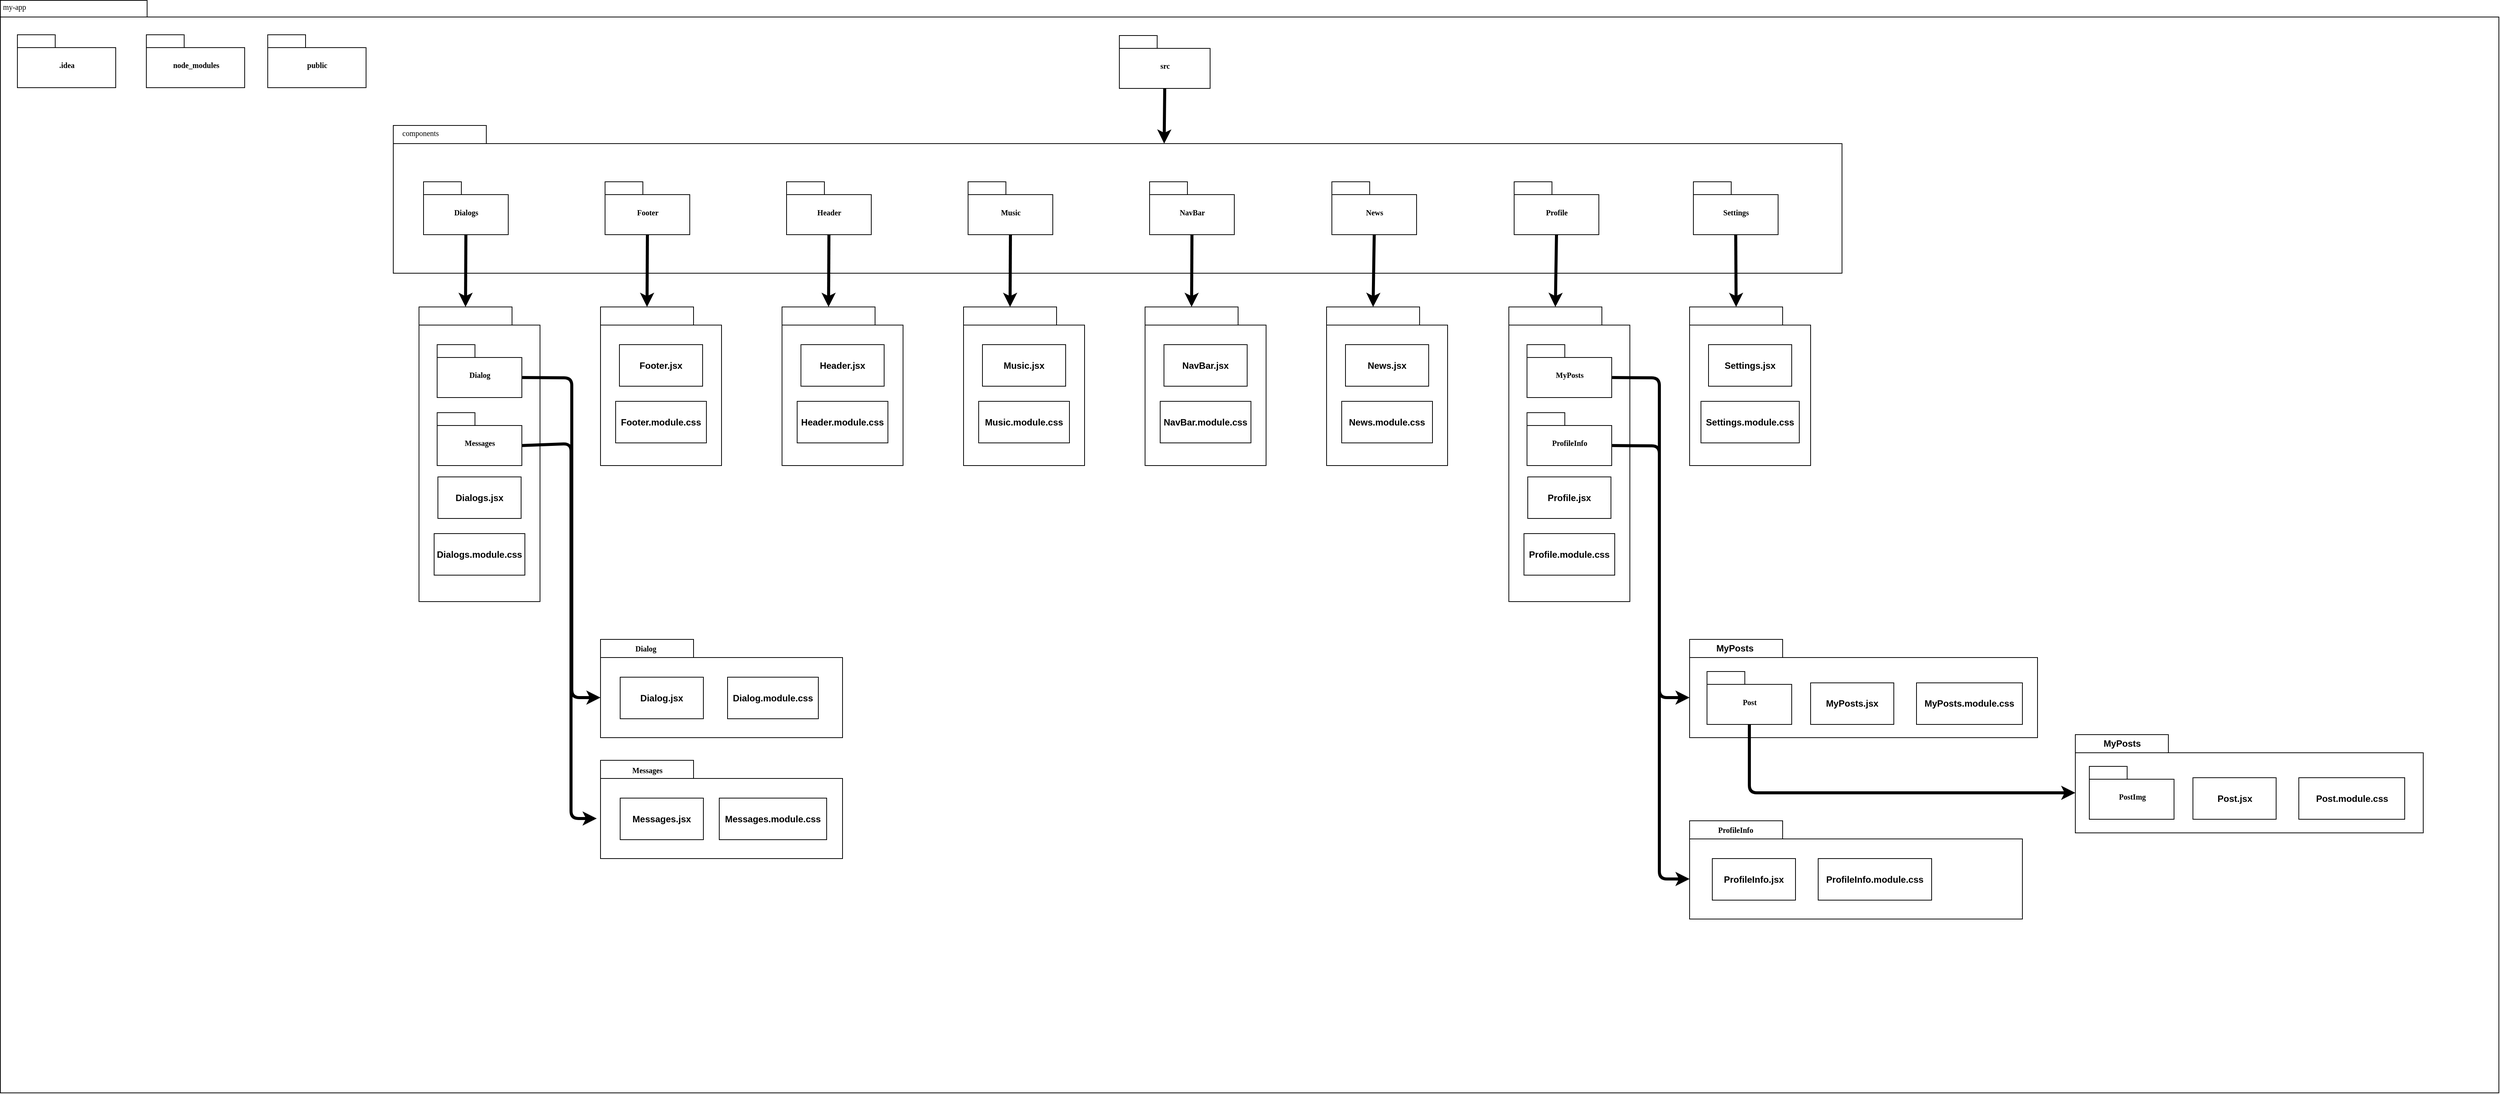 <mxfile version="12.7.4" type="device"><diagram name="Page-1" id="b5b7bab2-c9e2-2cf4-8b2a-24fd1a2a6d21"><mxGraphModel dx="3460" dy="1663" grid="1" gridSize="10" guides="1" tooltips="1" connect="1" arrows="1" fold="1" page="1" pageScale="1" pageWidth="827" pageHeight="1169" background="#ffffff" math="0" shadow="0"><root><mxCell id="0"/><mxCell id="1" parent="0"/><mxCell id="6e0c8c40b5770093-72" value="" style="shape=folder;fontStyle=1;spacingTop=10;tabWidth=194;tabHeight=22;tabPosition=left;html=1;rounded=0;shadow=0;comic=0;labelBackgroundColor=none;strokeWidth=1;fillColor=none;fontFamily=Verdana;fontSize=10;align=center;" parent="1" vertex="1"><mxGeometry x="326.5" y="114.5" width="3303.5" height="1445.5" as="geometry"/></mxCell><mxCell id="6e0c8c40b5770093-6" value="" style="group" parent="1" vertex="1" connectable="0"><mxGeometry x="349" y="160" width="130" height="70" as="geometry"/></mxCell><mxCell id="6e0c8c40b5770093-4" value=".idea" style="shape=folder;fontStyle=1;spacingTop=10;tabWidth=50;tabHeight=17;tabPosition=left;html=1;rounded=0;shadow=0;comic=0;labelBackgroundColor=none;strokeWidth=1;fontFamily=Verdana;fontSize=10;align=center;" parent="6e0c8c40b5770093-6" vertex="1"><mxGeometry width="130" height="70" as="geometry"/></mxCell><mxCell id="6e0c8c40b5770093-7" value="" style="group" parent="1" vertex="1" connectable="0"><mxGeometry x="519.5" y="160" width="130" height="70" as="geometry"/></mxCell><mxCell id="6e0c8c40b5770093-8" value="node_modules" style="shape=folder;fontStyle=1;spacingTop=10;tabWidth=50;tabHeight=17;tabPosition=left;html=1;rounded=0;shadow=0;comic=0;labelBackgroundColor=none;strokeWidth=1;fontFamily=Verdana;fontSize=10;align=center;" parent="6e0c8c40b5770093-7" vertex="1"><mxGeometry width="130" height="70" as="geometry"/></mxCell><mxCell id="6e0c8c40b5770093-30" value="" style="group" parent="1" vertex="1" connectable="0"><mxGeometry x="1051.5" y="295.5" width="2250" height="820" as="geometry"/></mxCell><mxCell id="6e0c8c40b5770093-24" value="" style="group" parent="6e0c8c40b5770093-30" vertex="1" connectable="0"><mxGeometry width="2250" height="820" as="geometry"/></mxCell><mxCell id="6e0c8c40b5770093-25" value="" style="shape=folder;fontStyle=1;spacingTop=10;tabWidth=123;tabHeight=24;tabPosition=left;html=1;rounded=0;shadow=0;comic=0;labelBackgroundColor=none;strokeWidth=1;fontFamily=Verdana;fontSize=10;align=center;" parent="6e0c8c40b5770093-24" vertex="1"><mxGeometry x="-205.5" y="-15.5" width="1915.5" height="195.5" as="geometry"/></mxCell><mxCell id="JlHe7RKB8TiiSSKbQ3wD-9" value="components" style="text;html=1;align=left;verticalAlign=top;spacingTop=-4;fontSize=10;fontFamily=Verdana" vertex="1" parent="6e0c8c40b5770093-24"><mxGeometry x="-195.9" y="-13.5" width="105.9" height="20" as="geometry"/></mxCell><mxCell id="6e0c8c40b5770093-31" value="Footer" style="shape=folder;fontStyle=1;spacingTop=10;tabWidth=50;tabHeight=17;tabPosition=left;html=1;rounded=0;shadow=0;comic=0;labelBackgroundColor=none;strokeWidth=1;fontFamily=Verdana;fontSize=10;align=center;" parent="6e0c8c40b5770093-24" vertex="1"><mxGeometry x="74.5" y="59" width="112" height="70" as="geometry"/></mxCell><mxCell id="6e0c8c40b5770093-28" value="Header" style="shape=folder;fontStyle=1;spacingTop=10;tabWidth=50;tabHeight=17;tabPosition=left;html=1;rounded=0;shadow=0;comic=0;labelBackgroundColor=none;strokeWidth=1;fontFamily=Verdana;fontSize=10;align=center;" parent="6e0c8c40b5770093-24" vertex="1"><mxGeometry x="314.5" y="59" width="112" height="70" as="geometry"/></mxCell><mxCell id="JlHe7RKB8TiiSSKbQ3wD-10" value="Music" style="shape=folder;fontStyle=1;spacingTop=10;tabWidth=50;tabHeight=17;tabPosition=left;html=1;rounded=0;shadow=0;comic=0;labelBackgroundColor=none;strokeWidth=1;fontFamily=Verdana;fontSize=10;align=center;" vertex="1" parent="6e0c8c40b5770093-24"><mxGeometry x="554.5" y="59" width="112" height="70" as="geometry"/></mxCell><mxCell id="JlHe7RKB8TiiSSKbQ3wD-19" value="NavBar" style="shape=folder;fontStyle=1;spacingTop=10;tabWidth=50;tabHeight=17;tabPosition=left;html=1;rounded=0;shadow=0;comic=0;labelBackgroundColor=none;strokeWidth=1;fontFamily=Verdana;fontSize=10;align=center;" vertex="1" parent="6e0c8c40b5770093-24"><mxGeometry x="794.5" y="59" width="112" height="70" as="geometry"/></mxCell><mxCell id="JlHe7RKB8TiiSSKbQ3wD-20" value="News&lt;span style=&quot;color: rgba(0 , 0 , 0 , 0) ; font-family: monospace ; font-size: 0px ; font-weight: 400&quot;&gt;%3CmxGraphModel%3E%3Croot%3E%3CmxCell%20id%3D%220%22%2F%3E%3CmxCell%20id%3D%221%22%20parent%3D%220%22%2F%3E%3CmxCell%20id%3D%222%22%20value%3D%22Header%22%20style%3D%22shape%3Dfolder%3BfontStyle%3D1%3BspacingTop%3D10%3BtabWidth%3D50%3BtabHeight%3D17%3BtabPosition%3Dleft%3Bhtml%3D1%3Brounded%3D0%3Bshadow%3D0%3Bcomic%3D0%3BlabelBackgroundColor%3Dnone%3BstrokeWidth%3D1%3BfontFamily%3DVerdana%3BfontSize%3D10%3Balign%3Dcenter%3B%22%20vertex%3D%221%22%20parent%3D%221%22%3E%3CmxGeometry%20x%3D%221104.5%22%20y%3D%22550%22%20width%3D%22112%22%20height%3D%2270%22%20as%3D%22geometry%22%2F%3E%3C%2FmxCell%3E%3C%2Froot%3E%3C%2FmxGraphModel%3E&lt;/span&gt;" style="shape=folder;fontStyle=1;spacingTop=10;tabWidth=50;tabHeight=17;tabPosition=left;html=1;rounded=0;shadow=0;comic=0;labelBackgroundColor=none;strokeWidth=1;fontFamily=Verdana;fontSize=10;align=center;" vertex="1" parent="6e0c8c40b5770093-24"><mxGeometry x="1035.5" y="59" width="112" height="70" as="geometry"/></mxCell><mxCell id="JlHe7RKB8TiiSSKbQ3wD-21" value="Profile" style="shape=folder;fontStyle=1;spacingTop=10;tabWidth=50;tabHeight=17;tabPosition=left;html=1;rounded=0;shadow=0;comic=0;labelBackgroundColor=none;strokeWidth=1;fontFamily=Verdana;fontSize=10;align=center;" vertex="1" parent="6e0c8c40b5770093-24"><mxGeometry x="1276.5" y="59" width="112" height="70" as="geometry"/></mxCell><mxCell id="JlHe7RKB8TiiSSKbQ3wD-22" value="Settings" style="shape=folder;fontStyle=1;spacingTop=10;tabWidth=50;tabHeight=17;tabPosition=left;html=1;rounded=0;shadow=0;comic=0;labelBackgroundColor=none;strokeWidth=1;fontFamily=Verdana;fontSize=10;align=center;" vertex="1" parent="6e0c8c40b5770093-24"><mxGeometry x="1513.5" y="59" width="112" height="70" as="geometry"/></mxCell><mxCell id="6e0c8c40b5770093-27" value="Dialogs" style="shape=folder;fontStyle=1;spacingTop=10;tabWidth=50;tabHeight=17;tabPosition=left;html=1;rounded=0;shadow=0;comic=0;labelBackgroundColor=none;strokeWidth=1;fontFamily=Verdana;fontSize=10;align=center;" parent="6e0c8c40b5770093-24" vertex="1"><mxGeometry x="-165.5" y="59" width="112" height="70" as="geometry"/></mxCell><mxCell id="6e0c8c40b5770093-73" value="my-app" style="text;html=1;align=left;verticalAlign=top;spacingTop=-4;fontSize=10;fontFamily=Verdana" parent="1" vertex="1"><mxGeometry x="327.5" y="114.5" width="130" height="20" as="geometry"/></mxCell><mxCell id="JlHe7RKB8TiiSSKbQ3wD-2" value="" style="group" vertex="1" connectable="0" parent="1"><mxGeometry x="680" y="160" width="130" height="70" as="geometry"/></mxCell><mxCell id="JlHe7RKB8TiiSSKbQ3wD-3" value="public" style="shape=folder;fontStyle=1;spacingTop=10;tabWidth=50;tabHeight=17;tabPosition=left;html=1;rounded=0;shadow=0;comic=0;labelBackgroundColor=none;strokeWidth=1;fontFamily=Verdana;fontSize=10;align=center;" vertex="1" parent="JlHe7RKB8TiiSSKbQ3wD-2"><mxGeometry width="130" height="70" as="geometry"/></mxCell><mxCell id="JlHe7RKB8TiiSSKbQ3wD-23" value="" style="shape=folder;fontStyle=1;spacingTop=10;tabWidth=123;tabHeight=24;tabPosition=left;html=1;rounded=0;shadow=0;comic=0;labelBackgroundColor=none;strokeColor=#000000;strokeWidth=1;fillColor=#ffffff;fontFamily=Verdana;fontSize=10;fontColor=#000000;align=center;" vertex="1" parent="1"><mxGeometry x="880" y="520.07" width="160" height="389.93" as="geometry"/></mxCell><mxCell id="JlHe7RKB8TiiSSKbQ3wD-25" value="Dialog" style="shape=folder;fontStyle=1;spacingTop=10;tabWidth=50;tabHeight=17;tabPosition=left;html=1;rounded=0;shadow=0;comic=0;labelBackgroundColor=none;strokeWidth=1;fontFamily=Verdana;fontSize=10;align=center;" vertex="1" parent="1"><mxGeometry x="904" y="570" width="112" height="70" as="geometry"/></mxCell><mxCell id="JlHe7RKB8TiiSSKbQ3wD-26" value="Messages" style="shape=folder;fontStyle=1;spacingTop=10;tabWidth=50;tabHeight=17;tabPosition=left;html=1;rounded=0;shadow=0;comic=0;labelBackgroundColor=none;strokeWidth=1;fontFamily=Verdana;fontSize=10;align=center;" vertex="1" parent="1"><mxGeometry x="904" y="660" width="112" height="70" as="geometry"/></mxCell><mxCell id="JlHe7RKB8TiiSSKbQ3wD-27" value="&lt;b&gt;Dialogs.jsx&lt;/b&gt;" style="rounded=0;whiteSpace=wrap;html=1;" vertex="1" parent="1"><mxGeometry x="905" y="745" width="110" height="55" as="geometry"/></mxCell><mxCell id="JlHe7RKB8TiiSSKbQ3wD-28" value="&lt;b&gt;Dialogs.module.css&lt;/b&gt;" style="rounded=0;whiteSpace=wrap;html=1;" vertex="1" parent="1"><mxGeometry x="900" y="820" width="120" height="55" as="geometry"/></mxCell><mxCell id="JlHe7RKB8TiiSSKbQ3wD-30" value="" style="endArrow=classic;html=1;exitX=0.5;exitY=1;exitDx=0;exitDy=0;exitPerimeter=0;entryX=0;entryY=0;entryDx=61.5;entryDy=0;entryPerimeter=0;strokeWidth=4;" edge="1" parent="1" source="6e0c8c40b5770093-27" target="JlHe7RKB8TiiSSKbQ3wD-23"><mxGeometry width="50" height="50" relative="1" as="geometry"><mxPoint x="890" y="540" as="sourcePoint"/><mxPoint x="940" y="490" as="targetPoint"/></mxGeometry></mxCell><mxCell id="JlHe7RKB8TiiSSKbQ3wD-31" value="" style="shape=folder;fontStyle=1;spacingTop=10;tabWidth=123;tabHeight=24;tabPosition=left;html=1;rounded=0;shadow=0;comic=0;labelBackgroundColor=none;strokeColor=#000000;strokeWidth=1;fillColor=#ffffff;fontFamily=Verdana;fontSize=10;fontColor=#000000;align=center;" vertex="1" parent="1"><mxGeometry x="1120" y="520.07" width="160" height="209.93" as="geometry"/></mxCell><mxCell id="JlHe7RKB8TiiSSKbQ3wD-34" value="" style="endArrow=classic;html=1;exitX=0.5;exitY=1;exitDx=0;exitDy=0;exitPerimeter=0;entryX=0;entryY=0;entryDx=61.5;entryDy=0;entryPerimeter=0;strokeWidth=4;" edge="1" parent="1" source="6e0c8c40b5770093-31" target="JlHe7RKB8TiiSSKbQ3wD-31"><mxGeometry width="50" height="50" relative="1" as="geometry"><mxPoint x="1180" y="427.21" as="sourcePoint"/><mxPoint x="1181" y="522.78" as="targetPoint"/></mxGeometry></mxCell><mxCell id="JlHe7RKB8TiiSSKbQ3wD-35" value="&lt;b&gt;Footer.jsx&lt;/b&gt;" style="rounded=0;whiteSpace=wrap;html=1;" vertex="1" parent="1"><mxGeometry x="1145" y="570" width="110" height="55" as="geometry"/></mxCell><mxCell id="JlHe7RKB8TiiSSKbQ3wD-36" value="&lt;b&gt;Footer.module.css&lt;/b&gt;" style="rounded=0;whiteSpace=wrap;html=1;" vertex="1" parent="1"><mxGeometry x="1140" y="645" width="120" height="55" as="geometry"/></mxCell><mxCell id="JlHe7RKB8TiiSSKbQ3wD-37" value="" style="shape=folder;fontStyle=1;spacingTop=10;tabWidth=123;tabHeight=24;tabPosition=left;html=1;rounded=0;shadow=0;comic=0;labelBackgroundColor=none;strokeColor=#000000;strokeWidth=1;fillColor=#ffffff;fontFamily=Verdana;fontSize=10;fontColor=#000000;align=center;" vertex="1" parent="1"><mxGeometry x="1360" y="520.07" width="160" height="209.93" as="geometry"/></mxCell><mxCell id="JlHe7RKB8TiiSSKbQ3wD-38" value="" style="endArrow=classic;html=1;exitX=0.5;exitY=1;exitDx=0;exitDy=0;exitPerimeter=0;entryX=0;entryY=0;entryDx=61.5;entryDy=0;entryPerimeter=0;strokeWidth=4;" edge="1" parent="1" source="6e0c8c40b5770093-28" target="JlHe7RKB8TiiSSKbQ3wD-37"><mxGeometry width="50" height="50" relative="1" as="geometry"><mxPoint x="1390.5" y="445.5" as="sourcePoint"/><mxPoint x="1390.0" y="541.07" as="targetPoint"/></mxGeometry></mxCell><mxCell id="JlHe7RKB8TiiSSKbQ3wD-39" value="" style="shape=folder;fontStyle=1;spacingTop=10;tabWidth=123;tabHeight=24;tabPosition=left;html=1;rounded=0;shadow=0;comic=0;labelBackgroundColor=none;strokeColor=#000000;strokeWidth=1;fillColor=#ffffff;fontFamily=Verdana;fontSize=10;fontColor=#000000;align=center;" vertex="1" parent="1"><mxGeometry x="1600" y="520.07" width="160" height="209.93" as="geometry"/></mxCell><mxCell id="JlHe7RKB8TiiSSKbQ3wD-40" value="" style="endArrow=classic;html=1;exitX=0.5;exitY=1;exitDx=0;exitDy=0;exitPerimeter=0;entryX=0;entryY=0;entryDx=61.5;entryDy=0;entryPerimeter=0;strokeWidth=4;" edge="1" parent="1" source="JlHe7RKB8TiiSSKbQ3wD-10" target="JlHe7RKB8TiiSSKbQ3wD-39"><mxGeometry width="50" height="50" relative="1" as="geometry"><mxPoint x="1654.5" y="410" as="sourcePoint"/><mxPoint x="1654" y="505.57" as="targetPoint"/></mxGeometry></mxCell><mxCell id="JlHe7RKB8TiiSSKbQ3wD-41" value="" style="shape=folder;fontStyle=1;spacingTop=10;tabWidth=123;tabHeight=24;tabPosition=left;html=1;rounded=0;shadow=0;comic=0;labelBackgroundColor=none;strokeColor=#000000;strokeWidth=1;fillColor=#ffffff;fontFamily=Verdana;fontSize=10;fontColor=#000000;align=center;" vertex="1" parent="1"><mxGeometry x="1840" y="520.07" width="160" height="209.93" as="geometry"/></mxCell><mxCell id="JlHe7RKB8TiiSSKbQ3wD-42" value="" style="shape=folder;fontStyle=1;spacingTop=10;tabWidth=123;tabHeight=24;tabPosition=left;html=1;rounded=0;shadow=0;comic=0;labelBackgroundColor=none;strokeColor=#000000;strokeWidth=1;fillColor=#ffffff;fontFamily=Verdana;fontSize=10;fontColor=#000000;align=center;" vertex="1" parent="1"><mxGeometry x="2080" y="520.07" width="160" height="209.93" as="geometry"/></mxCell><mxCell id="JlHe7RKB8TiiSSKbQ3wD-43" value="" style="shape=folder;fontStyle=1;spacingTop=10;tabWidth=123;tabHeight=24;tabPosition=left;html=1;rounded=0;shadow=0;comic=0;labelBackgroundColor=none;strokeColor=#000000;strokeWidth=1;fillColor=#ffffff;fontFamily=Verdana;fontSize=10;fontColor=#000000;align=center;" vertex="1" parent="1"><mxGeometry x="2321" y="520.07" width="160" height="389.93" as="geometry"/></mxCell><mxCell id="JlHe7RKB8TiiSSKbQ3wD-44" value="" style="shape=folder;fontStyle=1;spacingTop=10;tabWidth=123;tabHeight=24;tabPosition=left;html=1;rounded=0;shadow=0;comic=0;labelBackgroundColor=none;strokeColor=#000000;strokeWidth=1;fillColor=#ffffff;fontFamily=Verdana;fontSize=10;fontColor=#000000;align=center;" vertex="1" parent="1"><mxGeometry x="2560" y="520.07" width="160" height="209.93" as="geometry"/></mxCell><mxCell id="JlHe7RKB8TiiSSKbQ3wD-6" value="src" style="shape=folder;fontStyle=1;spacingTop=10;tabWidth=50;tabHeight=17;tabPosition=left;html=1;rounded=0;shadow=0;comic=0;labelBackgroundColor=none;strokeWidth=1;fontFamily=Verdana;fontSize=10;align=center;" vertex="1" parent="1"><mxGeometry x="1806" y="161" width="120" height="70" as="geometry"/></mxCell><mxCell id="JlHe7RKB8TiiSSKbQ3wD-45" value="" style="endArrow=classic;html=1;exitX=0.5;exitY=1;exitDx=0;exitDy=0;exitPerimeter=0;entryX=0;entryY=0;entryDx=61.5;entryDy=0;entryPerimeter=0;strokeWidth=4;" edge="1" parent="1" source="JlHe7RKB8TiiSSKbQ3wD-19" target="JlHe7RKB8TiiSSKbQ3wD-41"><mxGeometry width="50" height="50" relative="1" as="geometry"><mxPoint x="1910.5" y="410" as="sourcePoint"/><mxPoint x="1910" y="505.57" as="targetPoint"/></mxGeometry></mxCell><mxCell id="JlHe7RKB8TiiSSKbQ3wD-46" value="" style="endArrow=classic;html=1;exitX=0.5;exitY=1;exitDx=0;exitDy=0;exitPerimeter=0;entryX=0;entryY=0;entryDx=61.5;entryDy=0;entryPerimeter=0;strokeWidth=4;" edge="1" parent="1" source="JlHe7RKB8TiiSSKbQ3wD-20" target="JlHe7RKB8TiiSSKbQ3wD-42"><mxGeometry width="50" height="50" relative="1" as="geometry"><mxPoint x="2140.5" y="424.5" as="sourcePoint"/><mxPoint x="2140" y="520.07" as="targetPoint"/></mxGeometry></mxCell><mxCell id="JlHe7RKB8TiiSSKbQ3wD-47" value="" style="endArrow=classic;html=1;exitX=0.5;exitY=1;exitDx=0;exitDy=0;exitPerimeter=0;entryX=0;entryY=0;entryDx=61.5;entryDy=0;entryPerimeter=0;strokeWidth=4;" edge="1" parent="1" source="JlHe7RKB8TiiSSKbQ3wD-21" target="JlHe7RKB8TiiSSKbQ3wD-43"><mxGeometry width="50" height="50" relative="1" as="geometry"><mxPoint x="2371.5" y="410" as="sourcePoint"/><mxPoint x="2370.0" y="505.57" as="targetPoint"/></mxGeometry></mxCell><mxCell id="JlHe7RKB8TiiSSKbQ3wD-48" value="" style="endArrow=classic;html=1;exitX=0.5;exitY=1;exitDx=0;exitDy=0;exitPerimeter=0;entryX=0;entryY=0;entryDx=61.5;entryDy=0;entryPerimeter=0;strokeWidth=4;" edge="1" parent="1" source="JlHe7RKB8TiiSSKbQ3wD-22" target="JlHe7RKB8TiiSSKbQ3wD-44"><mxGeometry width="50" height="50" relative="1" as="geometry"><mxPoint x="2627.25" y="410" as="sourcePoint"/><mxPoint x="2625.75" y="505.57" as="targetPoint"/></mxGeometry></mxCell><mxCell id="JlHe7RKB8TiiSSKbQ3wD-49" value="" style="endArrow=classic;html=1;exitX=0.5;exitY=1;exitDx=0;exitDy=0;exitPerimeter=0;entryX=0;entryY=0;entryDx=1019.25;entryDy=24;entryPerimeter=0;strokeWidth=4;" edge="1" parent="1" source="JlHe7RKB8TiiSSKbQ3wD-6" target="6e0c8c40b5770093-25"><mxGeometry width="50" height="50" relative="1" as="geometry"><mxPoint x="1700.5" y="210" as="sourcePoint"/><mxPoint x="1700" y="305.57" as="targetPoint"/></mxGeometry></mxCell><mxCell id="JlHe7RKB8TiiSSKbQ3wD-50" value="&lt;b&gt;Header.jsx&lt;/b&gt;" style="rounded=0;whiteSpace=wrap;html=1;" vertex="1" parent="1"><mxGeometry x="1385" y="570" width="110" height="55" as="geometry"/></mxCell><mxCell id="JlHe7RKB8TiiSSKbQ3wD-51" value="&lt;b&gt;Header.module.css&lt;/b&gt;" style="rounded=0;whiteSpace=wrap;html=1;" vertex="1" parent="1"><mxGeometry x="1380" y="645" width="120" height="55" as="geometry"/></mxCell><mxCell id="JlHe7RKB8TiiSSKbQ3wD-52" value="&lt;b&gt;Music.jsx&lt;/b&gt;" style="rounded=0;whiteSpace=wrap;html=1;" vertex="1" parent="1"><mxGeometry x="1625" y="570" width="110" height="55" as="geometry"/></mxCell><mxCell id="JlHe7RKB8TiiSSKbQ3wD-53" value="&lt;b&gt;Music.module.css&lt;/b&gt;" style="rounded=0;whiteSpace=wrap;html=1;" vertex="1" parent="1"><mxGeometry x="1620" y="645" width="120" height="55" as="geometry"/></mxCell><mxCell id="JlHe7RKB8TiiSSKbQ3wD-54" value="&lt;b&gt;NavBar.jsx&lt;/b&gt;" style="rounded=0;whiteSpace=wrap;html=1;" vertex="1" parent="1"><mxGeometry x="1865" y="570" width="110" height="55" as="geometry"/></mxCell><mxCell id="JlHe7RKB8TiiSSKbQ3wD-55" value="&lt;b&gt;NavBar.module.css&lt;/b&gt;" style="rounded=0;whiteSpace=wrap;html=1;" vertex="1" parent="1"><mxGeometry x="1860" y="645" width="120" height="55" as="geometry"/></mxCell><mxCell id="JlHe7RKB8TiiSSKbQ3wD-56" value="&lt;b&gt;News.jsx&lt;/b&gt;" style="rounded=0;whiteSpace=wrap;html=1;" vertex="1" parent="1"><mxGeometry x="2105" y="570" width="110" height="55" as="geometry"/></mxCell><mxCell id="JlHe7RKB8TiiSSKbQ3wD-57" value="&lt;b&gt;News.module.css&lt;/b&gt;" style="rounded=0;whiteSpace=wrap;html=1;" vertex="1" parent="1"><mxGeometry x="2100" y="645" width="120" height="55" as="geometry"/></mxCell><mxCell id="JlHe7RKB8TiiSSKbQ3wD-63" value="MyPosts" style="shape=folder;fontStyle=1;spacingTop=10;tabWidth=50;tabHeight=17;tabPosition=left;html=1;rounded=0;shadow=0;comic=0;labelBackgroundColor=none;strokeWidth=1;fontFamily=Verdana;fontSize=10;align=center;" vertex="1" parent="1"><mxGeometry x="2345" y="570" width="112" height="70" as="geometry"/></mxCell><mxCell id="JlHe7RKB8TiiSSKbQ3wD-64" value="ProfileInfo" style="shape=folder;fontStyle=1;spacingTop=10;tabWidth=50;tabHeight=17;tabPosition=left;html=1;rounded=0;shadow=0;comic=0;labelBackgroundColor=none;strokeWidth=1;fontFamily=Verdana;fontSize=10;align=center;" vertex="1" parent="1"><mxGeometry x="2345" y="660" width="112" height="70" as="geometry"/></mxCell><mxCell id="JlHe7RKB8TiiSSKbQ3wD-65" value="&lt;b&gt;Profile.jsx&lt;/b&gt;" style="rounded=0;whiteSpace=wrap;html=1;" vertex="1" parent="1"><mxGeometry x="2346" y="745" width="110" height="55" as="geometry"/></mxCell><mxCell id="JlHe7RKB8TiiSSKbQ3wD-66" value="&lt;b&gt;Profile.module.css&lt;/b&gt;" style="rounded=0;whiteSpace=wrap;html=1;" vertex="1" parent="1"><mxGeometry x="2341" y="820" width="120" height="55" as="geometry"/></mxCell><mxCell id="JlHe7RKB8TiiSSKbQ3wD-67" value="&lt;b&gt;Settings.jsx&lt;/b&gt;" style="rounded=0;whiteSpace=wrap;html=1;" vertex="1" parent="1"><mxGeometry x="2585" y="570" width="110" height="55" as="geometry"/></mxCell><mxCell id="JlHe7RKB8TiiSSKbQ3wD-68" value="&lt;b&gt;Settings.module.css&lt;/b&gt;" style="rounded=0;whiteSpace=wrap;html=1;" vertex="1" parent="1"><mxGeometry x="2575" y="645" width="130" height="55" as="geometry"/></mxCell><mxCell id="JlHe7RKB8TiiSSKbQ3wD-69" value="" style="endArrow=classic;html=1;strokeWidth=4;exitX=0;exitY=0;exitDx=112;exitDy=43.5;exitPerimeter=0;entryX=0;entryY=0;entryDx=0;entryDy=77;entryPerimeter=0;" edge="1" parent="1" source="JlHe7RKB8TiiSSKbQ3wD-25" target="JlHe7RKB8TiiSSKbQ3wD-71"><mxGeometry width="50" height="50" relative="1" as="geometry"><mxPoint x="1018" y="613.5" as="sourcePoint"/><mxPoint x="1076.5" y="960" as="targetPoint"/><Array as="points"><mxPoint x="1082" y="614"/><mxPoint x="1082" y="1037"/></Array></mxGeometry></mxCell><mxCell id="JlHe7RKB8TiiSSKbQ3wD-71" value="" style="shape=folder;fontStyle=1;spacingTop=10;tabWidth=123;tabHeight=24;tabPosition=left;html=1;rounded=0;shadow=0;comic=0;labelBackgroundColor=none;strokeColor=#000000;strokeWidth=1;fillColor=#ffffff;fontFamily=Verdana;fontSize=10;fontColor=#000000;align=center;" vertex="1" parent="1"><mxGeometry x="1120" y="960" width="320" height="130" as="geometry"/></mxCell><mxCell id="JlHe7RKB8TiiSSKbQ3wD-72" value="&lt;b&gt;Dialog.jsx&lt;/b&gt;" style="rounded=0;whiteSpace=wrap;html=1;" vertex="1" parent="1"><mxGeometry x="1146" y="1010" width="110" height="55" as="geometry"/></mxCell><mxCell id="JlHe7RKB8TiiSSKbQ3wD-73" value="&lt;b&gt;Dialog.module.css&lt;/b&gt;" style="rounded=0;whiteSpace=wrap;html=1;" vertex="1" parent="1"><mxGeometry x="1288" y="1010" width="120" height="55" as="geometry"/></mxCell><mxCell id="JlHe7RKB8TiiSSKbQ3wD-74" value="" style="endArrow=classic;html=1;strokeWidth=4;entryX=0;entryY=0;entryDx=0;entryDy=77;entryPerimeter=0;exitX=0;exitY=0;exitDx=112;exitDy=43.5;exitPerimeter=0;" edge="1" parent="1" source="JlHe7RKB8TiiSSKbQ3wD-26"><mxGeometry width="50" height="50" relative="1" as="geometry"><mxPoint x="1060" y="710" as="sourcePoint"/><mxPoint x="1115" y="1197.0" as="targetPoint"/><Array as="points"><mxPoint x="1081" y="701"/><mxPoint x="1081" y="1197"/></Array></mxGeometry></mxCell><mxCell id="JlHe7RKB8TiiSSKbQ3wD-75" value="" style="shape=folder;fontStyle=1;spacingTop=10;tabWidth=123;tabHeight=24;tabPosition=left;html=1;rounded=0;shadow=0;comic=0;labelBackgroundColor=none;strokeColor=#000000;strokeWidth=1;fillColor=#ffffff;fontFamily=Verdana;fontSize=10;fontColor=#000000;align=center;" vertex="1" parent="1"><mxGeometry x="1120" y="1120" width="320" height="130" as="geometry"/></mxCell><mxCell id="JlHe7RKB8TiiSSKbQ3wD-76" value="&lt;b&gt;Messages.jsx&lt;/b&gt;" style="rounded=0;whiteSpace=wrap;html=1;" vertex="1" parent="1"><mxGeometry x="1146" y="1170" width="110" height="55" as="geometry"/></mxCell><mxCell id="JlHe7RKB8TiiSSKbQ3wD-77" value="&lt;b&gt;Messages.module.css&lt;/b&gt;" style="rounded=0;whiteSpace=wrap;html=1;" vertex="1" parent="1"><mxGeometry x="1277" y="1170" width="142" height="55" as="geometry"/></mxCell><mxCell id="JlHe7RKB8TiiSSKbQ3wD-78" value="&lt;span style=&quot;font-family: &amp;#34;verdana&amp;#34; ; font-size: 10px ; font-weight: 700 ; white-space: nowrap&quot;&gt;Dialog&lt;/span&gt;" style="text;html=1;strokeColor=none;fillColor=none;align=center;verticalAlign=middle;whiteSpace=wrap;rounded=0;" vertex="1" parent="1"><mxGeometry x="1120" y="962" width="120" height="20" as="geometry"/></mxCell><mxCell id="JlHe7RKB8TiiSSKbQ3wD-79" value="&lt;span style=&quot;font-family: &amp;#34;verdana&amp;#34; ; font-size: 10px ; font-weight: 700 ; white-space: nowrap&quot;&gt;Messages&lt;/span&gt;" style="text;html=1;strokeColor=none;fillColor=none;align=center;verticalAlign=middle;whiteSpace=wrap;rounded=0;" vertex="1" parent="1"><mxGeometry x="1122" y="1123" width="120" height="20" as="geometry"/></mxCell><mxCell id="JlHe7RKB8TiiSSKbQ3wD-80" value="" style="shape=folder;fontStyle=1;spacingTop=10;tabWidth=123;tabHeight=24;tabPosition=left;html=1;rounded=0;shadow=0;comic=0;labelBackgroundColor=none;strokeColor=#000000;strokeWidth=1;fillColor=#ffffff;fontFamily=Verdana;fontSize=10;fontColor=#000000;align=center;" vertex="1" parent="1"><mxGeometry x="2560" y="960" width="460" height="130" as="geometry"/></mxCell><mxCell id="JlHe7RKB8TiiSSKbQ3wD-81" value="" style="endArrow=classic;html=1;strokeWidth=4;entryX=0;entryY=0;entryDx=0;entryDy=77;entryPerimeter=0;exitX=0;exitY=0;exitDx=112;exitDy=43.5;exitPerimeter=0;" edge="1" parent="1" source="JlHe7RKB8TiiSSKbQ3wD-63" target="JlHe7RKB8TiiSSKbQ3wD-80"><mxGeometry width="50" height="50" relative="1" as="geometry"><mxPoint x="2150" y="930" as="sourcePoint"/><mxPoint x="2200" y="880" as="targetPoint"/><Array as="points"><mxPoint x="2520" y="614"/><mxPoint x="2520" y="1037"/></Array></mxGeometry></mxCell><mxCell id="JlHe7RKB8TiiSSKbQ3wD-82" value="Post" style="shape=folder;fontStyle=1;spacingTop=10;tabWidth=50;tabHeight=17;tabPosition=left;html=1;rounded=0;shadow=0;comic=0;labelBackgroundColor=none;strokeWidth=1;fontFamily=Verdana;fontSize=10;align=center;" vertex="1" parent="1"><mxGeometry x="2583" y="1002.5" width="112" height="70" as="geometry"/></mxCell><mxCell id="JlHe7RKB8TiiSSKbQ3wD-83" value="&lt;b&gt;MyPosts.jsx&lt;/b&gt;" style="rounded=0;whiteSpace=wrap;html=1;" vertex="1" parent="1"><mxGeometry x="2720" y="1017.5" width="110" height="55" as="geometry"/></mxCell><mxCell id="JlHe7RKB8TiiSSKbQ3wD-84" value="&lt;b&gt;MyPosts.module.css&lt;/b&gt;" style="rounded=0;whiteSpace=wrap;html=1;" vertex="1" parent="1"><mxGeometry x="2860" y="1017.5" width="140" height="55" as="geometry"/></mxCell><mxCell id="JlHe7RKB8TiiSSKbQ3wD-85" value="&lt;b&gt;MyPosts&lt;/b&gt;" style="text;html=1;strokeColor=none;fillColor=none;align=center;verticalAlign=middle;whiteSpace=wrap;rounded=0;" vertex="1" parent="1"><mxGeometry x="2560" y="962" width="120" height="20" as="geometry"/></mxCell><mxCell id="JlHe7RKB8TiiSSKbQ3wD-86" value="" style="shape=folder;fontStyle=1;spacingTop=10;tabWidth=123;tabHeight=24;tabPosition=left;html=1;rounded=0;shadow=0;comic=0;labelBackgroundColor=none;strokeColor=#000000;strokeWidth=1;fillColor=#ffffff;fontFamily=Verdana;fontSize=10;fontColor=#000000;align=center;" vertex="1" parent="1"><mxGeometry x="2560" y="1200" width="440" height="130" as="geometry"/></mxCell><mxCell id="JlHe7RKB8TiiSSKbQ3wD-87" value="" style="endArrow=classic;html=1;strokeWidth=4;entryX=0;entryY=0;entryDx=0;entryDy=77;entryPerimeter=0;exitX=0;exitY=0;exitDx=112;exitDy=43.5;exitPerimeter=0;" edge="1" parent="1" source="JlHe7RKB8TiiSSKbQ3wD-64" target="JlHe7RKB8TiiSSKbQ3wD-86"><mxGeometry width="50" height="50" relative="1" as="geometry"><mxPoint x="2610" y="930" as="sourcePoint"/><mxPoint x="2660" y="880" as="targetPoint"/><Array as="points"><mxPoint x="2520" y="704"/><mxPoint x="2520" y="1277"/></Array></mxGeometry></mxCell><mxCell id="JlHe7RKB8TiiSSKbQ3wD-88" value="&lt;b&gt;ProfileInfo.jsx&lt;/b&gt;" style="rounded=0;whiteSpace=wrap;html=1;" vertex="1" parent="1"><mxGeometry x="2590" y="1250" width="110" height="55" as="geometry"/></mxCell><mxCell id="JlHe7RKB8TiiSSKbQ3wD-89" value="&lt;b&gt;ProfileInfo.module.css&lt;/b&gt;" style="rounded=0;whiteSpace=wrap;html=1;" vertex="1" parent="1"><mxGeometry x="2730" y="1250" width="150" height="55" as="geometry"/></mxCell><mxCell id="JlHe7RKB8TiiSSKbQ3wD-90" value="&lt;span style=&quot;font-family: &amp;#34;verdana&amp;#34; ; font-size: 10px ; font-weight: 700 ; white-space: nowrap&quot;&gt;ProfileInfo&lt;/span&gt;" style="text;html=1;strokeColor=none;fillColor=none;align=center;verticalAlign=middle;whiteSpace=wrap;rounded=0;" vertex="1" parent="1"><mxGeometry x="2561" y="1202" width="120" height="20" as="geometry"/></mxCell><mxCell id="JlHe7RKB8TiiSSKbQ3wD-91" value="" style="shape=folder;fontStyle=1;spacingTop=10;tabWidth=123;tabHeight=24;tabPosition=left;html=1;rounded=0;shadow=0;comic=0;labelBackgroundColor=none;strokeColor=#000000;strokeWidth=1;fillColor=#ffffff;fontFamily=Verdana;fontSize=10;fontColor=#000000;align=center;" vertex="1" parent="1"><mxGeometry x="3070" y="1086" width="460" height="130" as="geometry"/></mxCell><mxCell id="JlHe7RKB8TiiSSKbQ3wD-92" value="" style="endArrow=classic;html=1;strokeWidth=4;entryX=0;entryY=0;entryDx=0;entryDy=77;entryPerimeter=0;exitX=0.5;exitY=1;exitDx=0;exitDy=0;exitPerimeter=0;" edge="1" parent="1" source="JlHe7RKB8TiiSSKbQ3wD-82" target="JlHe7RKB8TiiSSKbQ3wD-91"><mxGeometry width="50" height="50" relative="1" as="geometry"><mxPoint x="3010" y="1140" as="sourcePoint"/><mxPoint x="3060" y="1090" as="targetPoint"/><Array as="points"><mxPoint x="2639" y="1163"/></Array></mxGeometry></mxCell><mxCell id="JlHe7RKB8TiiSSKbQ3wD-94" value="PostImg" style="shape=folder;fontStyle=1;spacingTop=10;tabWidth=50;tabHeight=17;tabPosition=left;html=1;rounded=0;shadow=0;comic=0;labelBackgroundColor=none;strokeWidth=1;fontFamily=Verdana;fontSize=10;align=center;" vertex="1" parent="1"><mxGeometry x="3088.5" y="1128" width="112" height="70" as="geometry"/></mxCell><mxCell id="JlHe7RKB8TiiSSKbQ3wD-95" value="&lt;b&gt;Post.jsx&lt;/b&gt;" style="rounded=0;whiteSpace=wrap;html=1;" vertex="1" parent="1"><mxGeometry x="3225.5" y="1143" width="110" height="55" as="geometry"/></mxCell><mxCell id="JlHe7RKB8TiiSSKbQ3wD-96" value="&lt;b&gt;Post.module.css&lt;/b&gt;" style="rounded=0;whiteSpace=wrap;html=1;" vertex="1" parent="1"><mxGeometry x="3365.5" y="1143" width="140" height="55" as="geometry"/></mxCell><mxCell id="JlHe7RKB8TiiSSKbQ3wD-97" value="&lt;b&gt;MyPosts&lt;/b&gt;" style="text;html=1;strokeColor=none;fillColor=none;align=center;verticalAlign=middle;whiteSpace=wrap;rounded=0;" vertex="1" parent="1"><mxGeometry x="3072" y="1088" width="120" height="20" as="geometry"/></mxCell></root></mxGraphModel></diagram></mxfile>